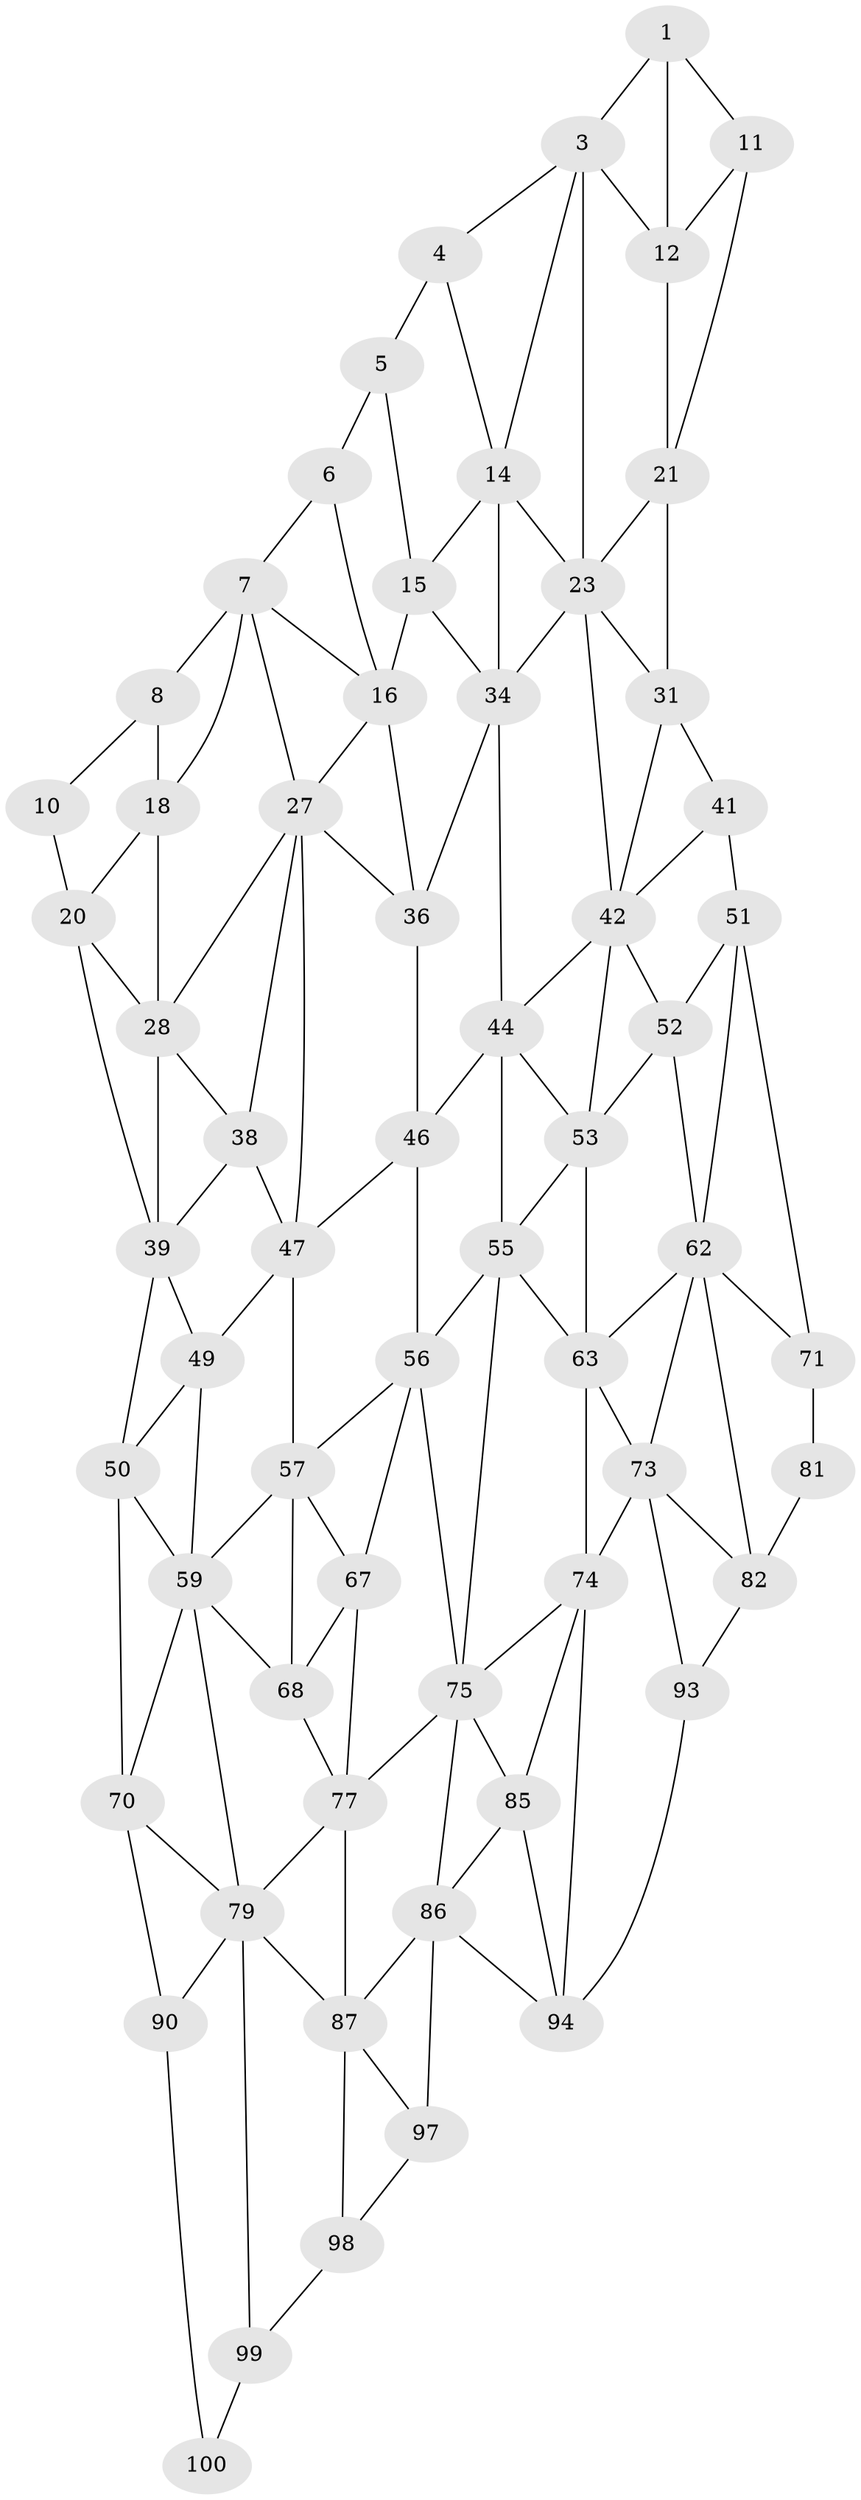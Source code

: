 // original degree distribution, {2: 0.04, 3: 0.32, 4: 0.64}
// Generated by graph-tools (version 1.1) at 2025/11/02/21/25 10:11:12]
// undirected, 61 vertices, 129 edges
graph export_dot {
graph [start="1"]
  node [color=gray90,style=filled];
  1 [super="+2"];
  3 [super="+13"];
  4;
  5;
  6;
  7 [super="+17"];
  8 [super="+9"];
  10;
  11;
  12;
  14 [super="+24"];
  15 [super="+25"];
  16 [super="+26"];
  18 [super="+19"];
  20 [super="+30"];
  21 [super="+22"];
  23 [super="+33"];
  27 [super="+37"];
  28 [super="+29"];
  31 [super="+32"];
  34 [super="+35"];
  36;
  38;
  39 [super="+40"];
  41;
  42 [super="+43"];
  44 [super="+45"];
  46;
  47 [super="+48"];
  49;
  50 [super="+60"];
  51 [super="+61"];
  52;
  53 [super="+54"];
  55 [super="+65"];
  56 [super="+66"];
  57 [super="+58"];
  59 [super="+69"];
  62 [super="+72"];
  63 [super="+64"];
  67;
  68;
  70 [super="+80"];
  71;
  73 [super="+83"];
  74 [super="+84"];
  75 [super="+76"];
  77 [super="+78"];
  79 [super="+89"];
  81 [super="+91"];
  82 [super="+92"];
  85;
  86 [super="+96"];
  87 [super="+88"];
  90;
  93;
  94 [super="+95"];
  97;
  98;
  99;
  100;
  1 -- 11;
  1 -- 3;
  1 -- 12;
  3 -- 4;
  3 -- 12;
  3 -- 14;
  3 -- 23;
  4 -- 14;
  4 -- 5;
  5 -- 15;
  5 -- 6;
  6 -- 16;
  6 -- 7;
  7 -- 8;
  7 -- 16;
  7 -- 18;
  7 -- 27;
  8 -- 18 [weight=2];
  8 -- 10;
  10 -- 20;
  11 -- 21;
  11 -- 12;
  12 -- 21;
  14 -- 15 [weight=2];
  14 -- 34;
  14 -- 23;
  15 -- 16 [weight=2];
  15 -- 34;
  16 -- 27;
  16 -- 36;
  18 -- 28 [weight=2];
  18 -- 20;
  20 -- 28;
  20 -- 39;
  21 -- 31 [weight=2];
  21 -- 23;
  23 -- 34;
  23 -- 31;
  23 -- 42;
  27 -- 28;
  27 -- 36;
  27 -- 38;
  27 -- 47;
  28 -- 38;
  28 -- 39;
  31 -- 41;
  31 -- 42;
  34 -- 44 [weight=2];
  34 -- 36;
  36 -- 46;
  38 -- 39;
  38 -- 47;
  39 -- 49;
  39 -- 50;
  41 -- 51;
  41 -- 42;
  42 -- 52;
  42 -- 44;
  42 -- 53;
  44 -- 46;
  44 -- 55;
  44 -- 53;
  46 -- 56;
  46 -- 47;
  47 -- 57 [weight=2];
  47 -- 49;
  49 -- 59;
  49 -- 50;
  50 -- 59;
  50 -- 70;
  51 -- 52;
  51 -- 62;
  51 -- 71;
  52 -- 62;
  52 -- 53;
  53 -- 63 [weight=2];
  53 -- 55;
  55 -- 56 [weight=2];
  55 -- 75;
  55 -- 63;
  56 -- 57;
  56 -- 67;
  56 -- 75;
  57 -- 67;
  57 -- 59;
  57 -- 68;
  59 -- 68;
  59 -- 70;
  59 -- 79;
  62 -- 63;
  62 -- 73;
  62 -- 82;
  62 -- 71;
  63 -- 73;
  63 -- 74;
  67 -- 77;
  67 -- 68;
  68 -- 77;
  70 -- 90;
  70 -- 79;
  71 -- 81;
  73 -- 74 [weight=2];
  73 -- 82;
  73 -- 93;
  74 -- 75;
  74 -- 85;
  74 -- 94;
  75 -- 85;
  75 -- 77;
  75 -- 86;
  77 -- 87 [weight=2];
  77 -- 79;
  79 -- 90;
  79 -- 99;
  79 -- 87;
  81 -- 82 [weight=2];
  82 -- 93;
  85 -- 86;
  85 -- 94;
  86 -- 87;
  86 -- 97;
  86 -- 94;
  87 -- 97;
  87 -- 98;
  90 -- 100;
  93 -- 94;
  97 -- 98;
  98 -- 99;
  99 -- 100;
}

